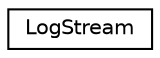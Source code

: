 digraph "Graphical Class Hierarchy"
{
  edge [fontname="Helvetica",fontsize="10",labelfontname="Helvetica",labelfontsize="10"];
  node [fontname="Helvetica",fontsize="10",shape=record];
  rankdir="LR";
  Node0 [label="LogStream",height=0.2,width=0.4,color="black", fillcolor="white", style="filled",URL="$classLogStream.html"];
}
